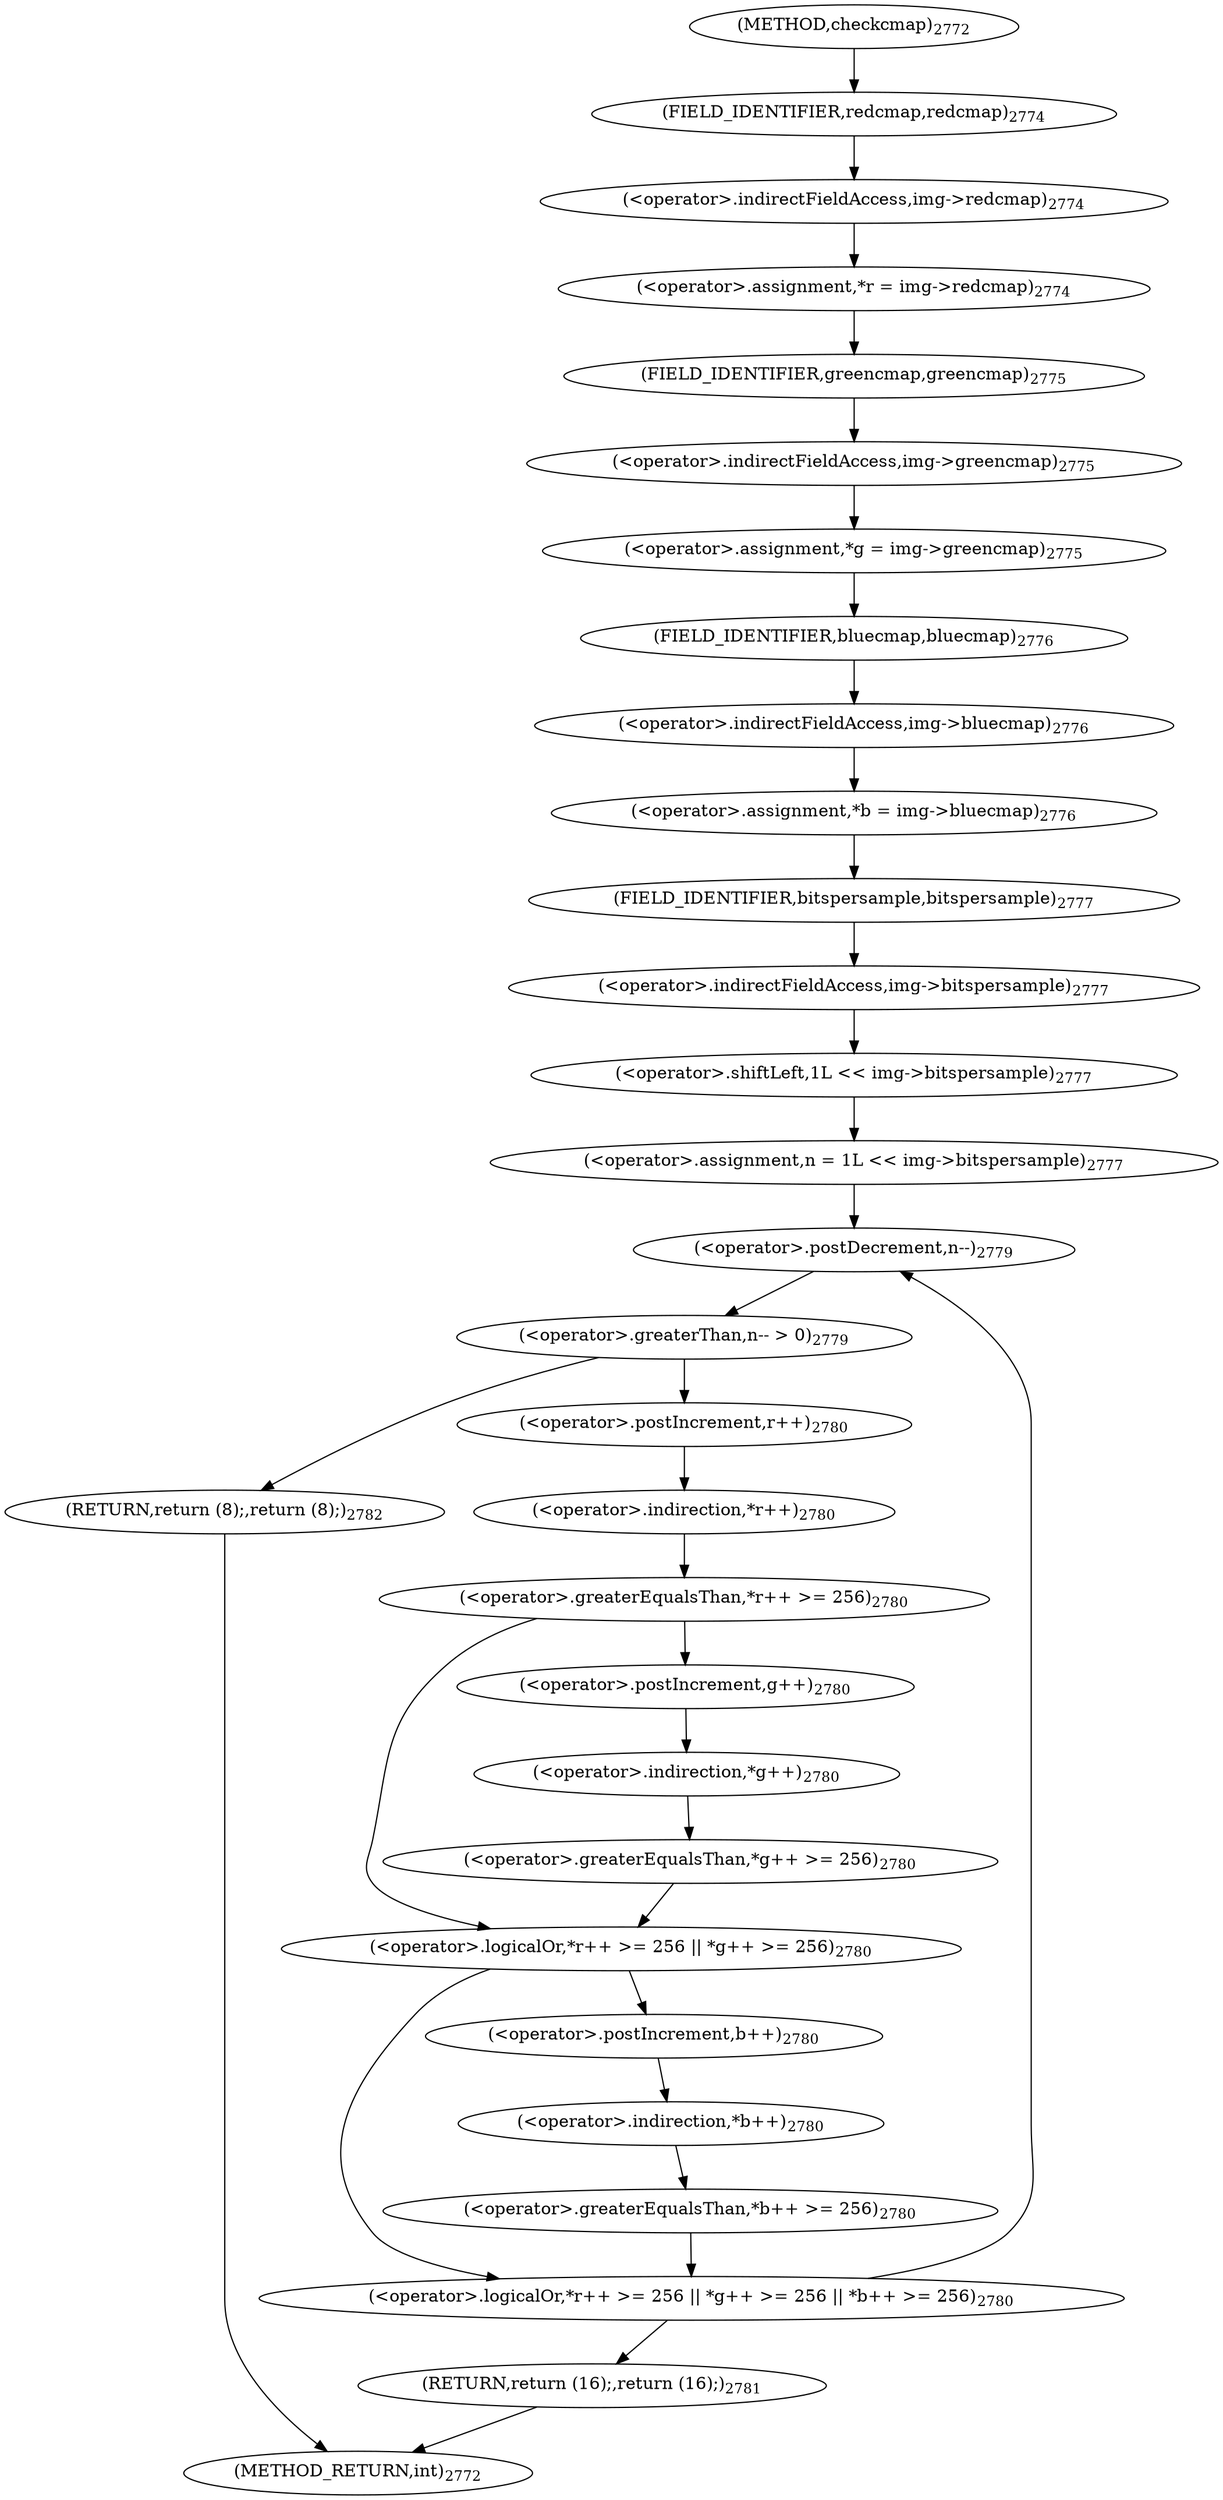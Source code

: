 digraph "checkcmap" {  
"61128" [label = <(&lt;operator&gt;.assignment,*r = img-&gt;redcmap)<SUB>2774</SUB>> ]
"61134" [label = <(&lt;operator&gt;.assignment,*g = img-&gt;greencmap)<SUB>2775</SUB>> ]
"61140" [label = <(&lt;operator&gt;.assignment,*b = img-&gt;bluecmap)<SUB>2776</SUB>> ]
"61146" [label = <(&lt;operator&gt;.assignment,n = 1L &lt;&lt; img-&gt;bitspersample)<SUB>2777</SUB>> ]
"61179" [label = <(RETURN,return (8);,return (8);)<SUB>2782</SUB>> ]
"61130" [label = <(&lt;operator&gt;.indirectFieldAccess,img-&gt;redcmap)<SUB>2774</SUB>> ]
"61136" [label = <(&lt;operator&gt;.indirectFieldAccess,img-&gt;greencmap)<SUB>2775</SUB>> ]
"61142" [label = <(&lt;operator&gt;.indirectFieldAccess,img-&gt;bluecmap)<SUB>2776</SUB>> ]
"61148" [label = <(&lt;operator&gt;.shiftLeft,1L &lt;&lt; img-&gt;bitspersample)<SUB>2777</SUB>> ]
"61154" [label = <(&lt;operator&gt;.greaterThan,n-- &gt; 0)<SUB>2779</SUB>> ]
"61132" [label = <(FIELD_IDENTIFIER,redcmap,redcmap)<SUB>2774</SUB>> ]
"61138" [label = <(FIELD_IDENTIFIER,greencmap,greencmap)<SUB>2775</SUB>> ]
"61144" [label = <(FIELD_IDENTIFIER,bluecmap,bluecmap)<SUB>2776</SUB>> ]
"61150" [label = <(&lt;operator&gt;.indirectFieldAccess,img-&gt;bitspersample)<SUB>2777</SUB>> ]
"61155" [label = <(&lt;operator&gt;.postDecrement,n--)<SUB>2779</SUB>> ]
"61159" [label = <(&lt;operator&gt;.logicalOr,*r++ &gt;= 256 || *g++ &gt;= 256 || *b++ &gt;= 256)<SUB>2780</SUB>> ]
"61152" [label = <(FIELD_IDENTIFIER,bitspersample,bitspersample)<SUB>2777</SUB>> ]
"61160" [label = <(&lt;operator&gt;.logicalOr,*r++ &gt;= 256 || *g++ &gt;= 256)<SUB>2780</SUB>> ]
"61171" [label = <(&lt;operator&gt;.greaterEqualsThan,*b++ &gt;= 256)<SUB>2780</SUB>> ]
"61177" [label = <(RETURN,return (16);,return (16);)<SUB>2781</SUB>> ]
"61161" [label = <(&lt;operator&gt;.greaterEqualsThan,*r++ &gt;= 256)<SUB>2780</SUB>> ]
"61166" [label = <(&lt;operator&gt;.greaterEqualsThan,*g++ &gt;= 256)<SUB>2780</SUB>> ]
"61172" [label = <(&lt;operator&gt;.indirection,*b++)<SUB>2780</SUB>> ]
"61162" [label = <(&lt;operator&gt;.indirection,*r++)<SUB>2780</SUB>> ]
"61167" [label = <(&lt;operator&gt;.indirection,*g++)<SUB>2780</SUB>> ]
"61173" [label = <(&lt;operator&gt;.postIncrement,b++)<SUB>2780</SUB>> ]
"61163" [label = <(&lt;operator&gt;.postIncrement,r++)<SUB>2780</SUB>> ]
"61168" [label = <(&lt;operator&gt;.postIncrement,g++)<SUB>2780</SUB>> ]
"61124" [label = <(METHOD,checkcmap)<SUB>2772</SUB>> ]
"61181" [label = <(METHOD_RETURN,int)<SUB>2772</SUB>> ]
  "61128" -> "61138" 
  "61134" -> "61144" 
  "61140" -> "61152" 
  "61146" -> "61155" 
  "61179" -> "61181" 
  "61130" -> "61128" 
  "61136" -> "61134" 
  "61142" -> "61140" 
  "61148" -> "61146" 
  "61154" -> "61163" 
  "61154" -> "61179" 
  "61132" -> "61130" 
  "61138" -> "61136" 
  "61144" -> "61142" 
  "61150" -> "61148" 
  "61155" -> "61154" 
  "61159" -> "61155" 
  "61159" -> "61177" 
  "61152" -> "61150" 
  "61160" -> "61159" 
  "61160" -> "61173" 
  "61171" -> "61159" 
  "61177" -> "61181" 
  "61161" -> "61160" 
  "61161" -> "61168" 
  "61166" -> "61160" 
  "61172" -> "61171" 
  "61162" -> "61161" 
  "61167" -> "61166" 
  "61173" -> "61172" 
  "61163" -> "61162" 
  "61168" -> "61167" 
  "61124" -> "61132" 
}
